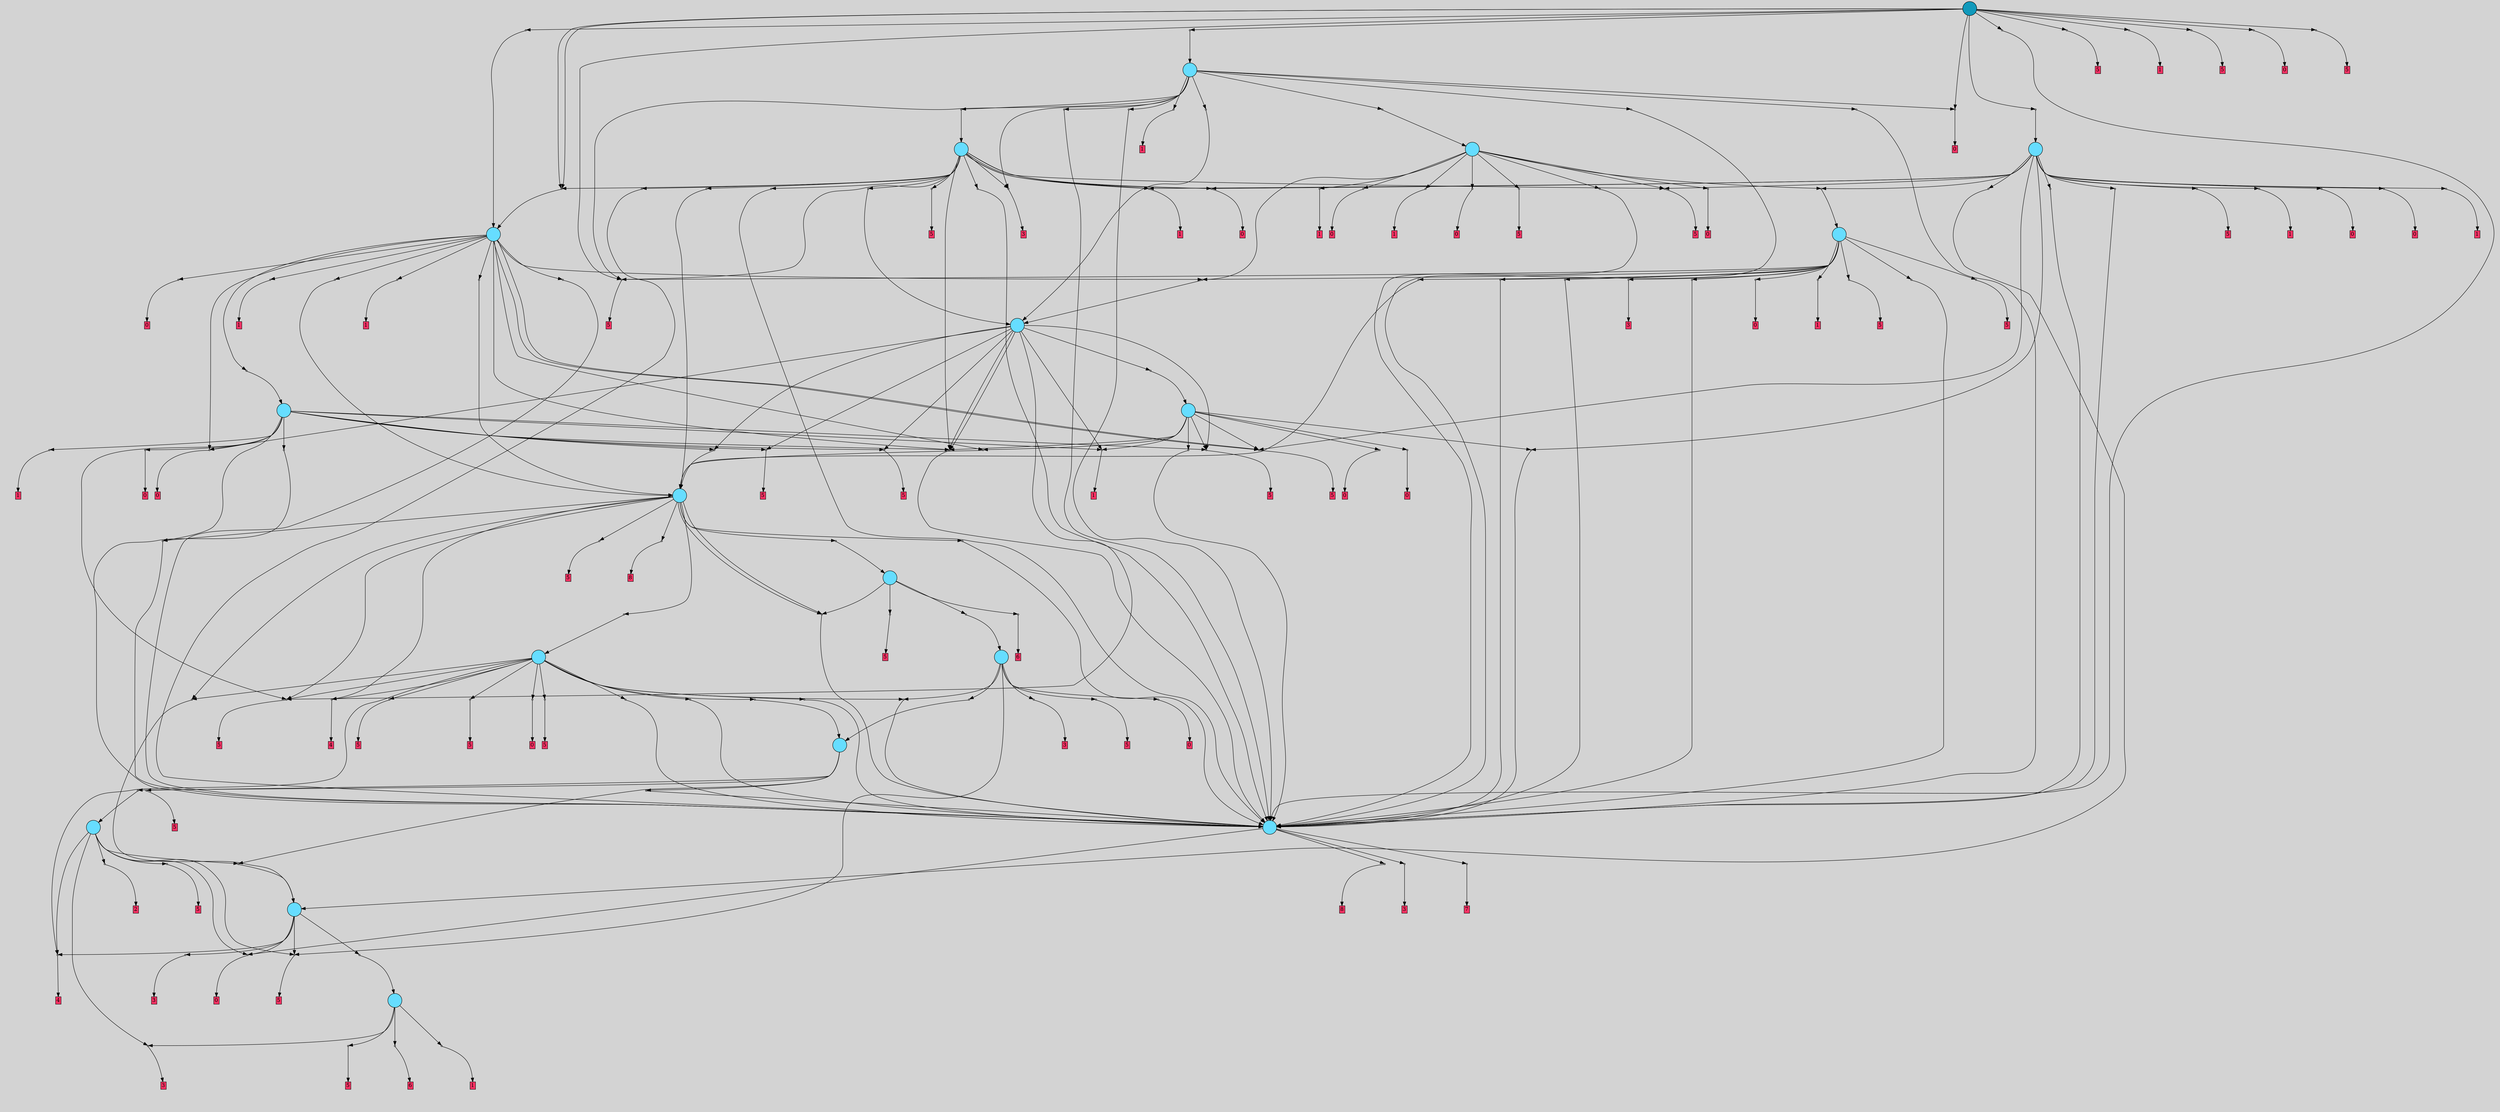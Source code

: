 // File exported with GEGELATI v1.3.1
// On the 2024-07-13 00:13:22
// With the MARL::MarlTPGGraphDotExporter
digraph{
	graph[pad = "0.212, 0.055" bgcolor = lightgray]
	node[shape=circle style = filled label = ""]
		T26 [fillcolor="#66ddff"]
		T35 [fillcolor="#66ddff"]
		T48 [fillcolor="#66ddff"]
		T61 [fillcolor="#66ddff"]
		T84 [fillcolor="#66ddff"]
		T99 [fillcolor="#66ddff"]
		T112 [fillcolor="#66ddff"]
		T195 [fillcolor="#66ddff"]
		T210 [fillcolor="#66ddff"]
		T292 [fillcolor="#66ddff"]
		T296 [fillcolor="#66ddff"]
		T305 [fillcolor="#66ddff"]
		T354 [fillcolor="#66ddff"]
		T484 [fillcolor="#66ddff"]
		T531 [fillcolor="#66ddff"]
		T562 [fillcolor="#66ddff"]
		T617 [fillcolor="#66ddff"]
		T874 [fillcolor="#66ddff"]
		T931 [fillcolor="#1199bb"]
		P25554 [fillcolor="#cccccc" shape=point] //
		I25554 [shape=box style=invis label="6|4&1|3#4|7&#92;n6|7&2|3#2|0&#92;n"]
		P25554 -> I25554[style=invis]
		A13405 [fillcolor="#ff3366" shape=box margin=0.03 width=0 height=0 label="5"]
		T26 -> P25554 -> A13405
		P25555 [fillcolor="#cccccc" shape=point] //
		I25555 [shape=box style=invis label="3|2&1|3#1|0&#92;n3|0&1|7#1|5&#92;n8|3&1|2#2|6&#92;n2|1&2|3#1|3&#92;n0|3&0|6#3|3&#92;n0|6&3|1#1|4&#92;n"]
		P25555 -> I25555[style=invis]
		A13406 [fillcolor="#ff3366" shape=box margin=0.03 width=0 height=0 label="6"]
		T26 -> P25555 -> A13406
		P25556 [fillcolor="#cccccc" shape=point] //
		I25556 [shape=box style=invis label="0|3&0|2#2|4&#92;n7|4&4|7#3|2&#92;n6|5&0|1#4|5&#92;n7|5&4|5#1|1&#92;n7|7&1|4#0|7&#92;n4|6&3|3#1|6&#92;n8|3&1|6#2|0&#92;n5|0&4|5#4|1&#92;n"]
		P25556 -> I25556[style=invis]
		A13407 [fillcolor="#ff3366" shape=box margin=0.03 width=0 height=0 label="1"]
		T26 -> P25556 -> A13407
		P25557 [fillcolor="#cccccc" shape=point] //
		I25557 [shape=box style=invis label="1|1&4|1#1|2&#92;n"]
		P25557 -> I25557[style=invis]
		A13408 [fillcolor="#ff3366" shape=box margin=0.03 width=0 height=0 label="3"]
		T26 -> P25557 -> A13408
		P25558 [fillcolor="#cccccc" shape=point] //
		I25558 [shape=box style=invis label="8|2&2|3#3|1&#92;n7|3&2|5#4|1&#92;n7|2&4|2#3|1&#92;n2|0&2|7#0|3&#92;n8|0&4|7#1|1&#92;n8|0&1|3#0|4&#92;n4|3&0|4#0|7&#92;n7|0&2|1#1|3&#92;n5|0&2|0#4|7&#92;n7|1&1|0#0|3&#92;n"]
		P25558 -> I25558[style=invis]
		A13409 [fillcolor="#ff3366" shape=box margin=0.03 width=0 height=0 label="3"]
		T35 -> P25558 -> A13409
		P25559 [fillcolor="#cccccc" shape=point] //
		I25559 [shape=box style=invis label="3|7&0|6#0|1&#92;n6|7&2|6#3|7&#92;n"]
		P25559 -> I25559[style=invis]
		A13410 [fillcolor="#ff3366" shape=box margin=0.03 width=0 height=0 label="4"]
		T35 -> P25559 -> A13410
		P25560 [fillcolor="#cccccc" shape=point] //
		I25560 [shape=box style=invis label="4|3&0|6#4|6&#92;n3|4&0|1#0|2&#92;n3|6&1|6#0|0&#92;n1|4&0|6#1|7&#92;n1|0&1|5#0|4&#92;n2|2&1|5#0|7&#92;n"]
		P25560 -> I25560[style=invis]
		T35 -> P25560 -> T26
		P25561 [fillcolor="#cccccc" shape=point] //
		I25561 [shape=box style=invis label="8|0&2|1#0|6&#92;n1|5&1|4#1|6&#92;n8|7&2|5#1|3&#92;n2|3&2|5#1|0&#92;n6|2&0|2#3|4&#92;n8|6&3|5#3|5&#92;n5|1&3|1#1|5&#92;n"]
		P25561 -> I25561[style=invis]
		A13411 [fillcolor="#ff3366" shape=box margin=0.03 width=0 height=0 label="5"]
		T35 -> P25561 -> A13411
		P25562 [fillcolor="#cccccc" shape=point] //
		I25562 [shape=box style=invis label="1|7&1|1#4|2&#92;n8|3&3|1#4|3&#92;n1|3&0|1#1|7&#92;n5|0&1|2#3|2&#92;n5|3&2|6#1|0&#92;n2|3&4|4#0|2&#92;n3|2&0|4#1|3&#92;n4|0&1|7#1|0&#92;n1|0&3|2#3|0&#92;n0|7&2|3#3|0&#92;n"]
		P25562 -> I25562[style=invis]
		A13412 [fillcolor="#ff3366" shape=box margin=0.03 width=0 height=0 label="0"]
		T35 -> P25562 -> A13412
		P25563 [fillcolor="#cccccc" shape=point] //
		I25563 [shape=box style=invis label="8|0&2|1#2|7&#92;n1|1&2|1#0|7&#92;n"]
		P25563 -> I25563[style=invis]
		A13413 [fillcolor="#ff3366" shape=box margin=0.03 width=0 height=0 label="8"]
		T48 -> P25563 -> A13413
		T48 -> P25562
		P25564 [fillcolor="#cccccc" shape=point] //
		I25564 [shape=box style=invis label="1|0&1|5#0|4&#92;n1|4&1|6#1|7&#92;n0|4&3|2#0|0&#92;n"]
		P25564 -> I25564[style=invis]
		A13414 [fillcolor="#ff3366" shape=box margin=0.03 width=0 height=0 label="3"]
		T48 -> P25564 -> A13414
		P25565 [fillcolor="#cccccc" shape=point] //
		I25565 [shape=box style=invis label="1|1&2|2#0|4&#92;n6|2&1|6#4|3&#92;n1|4&4|1#1|4&#92;n6|3&3|6#1|3&#92;n2|1&3|6#2|3&#92;n6|1&4|1#1|1&#92;n5|3&4|1#0|2&#92;n7|4&2|1#2|4&#92;n5|0&1|7#2|0&#92;n"]
		P25565 -> I25565[style=invis]
		A13415 [fillcolor="#ff3366" shape=box margin=0.03 width=0 height=0 label="7"]
		T48 -> P25565 -> A13415
		T61 -> P25561
		P25566 [fillcolor="#cccccc" shape=point] //
		I25566 [shape=box style=invis label="0|3&0|2#2|4&#92;n7|4&4|7#3|2&#92;n6|5&0|1#4|5&#92;n7|5&4|5#1|1&#92;n7|7&1|4#0|7&#92;n4|6&3|3#1|6&#92;n8|3&1|4#2|0&#92;n1|0&4|5#4|1&#92;n"]
		P25566 -> I25566[style=invis]
		T61 -> P25566 -> T35
		P25567 [fillcolor="#cccccc" shape=point] //
		I25567 [shape=box style=invis label="4|2&0|5#1|7&#92;n6|2&1|6#0|7&#92;n5|5&2|7#4|0&#92;n5|1&2|3#2|7&#92;n1|4&3|3#1|5&#92;n1|1&1|7#3|6&#92;n4|4&4|6#3|4&#92;n7|7&3|7#1|6&#92;n5|5&1|1#3|2&#92;n5|5&3|0#3|4&#92;n"]
		P25567 -> I25567[style=invis]
		A13416 [fillcolor="#ff3366" shape=box margin=0.03 width=0 height=0 label="2"]
		T61 -> P25567 -> A13416
		T61 -> P25562
		P25568 [fillcolor="#cccccc" shape=point] //
		I25568 [shape=box style=invis label="8|2&2|5#2|0&#92;n0|5&2|6#3|4&#92;n6|0&1|5#4|6&#92;n1|6&4|6#3|5&#92;n8|6&4|3#2|3&#92;n1|3&0|3#2|1&#92;n"]
		P25568 -> I25568[style=invis]
		A13417 [fillcolor="#ff3366" shape=box margin=0.03 width=0 height=0 label="5"]
		T61 -> P25568 -> A13417
		T61 -> P25559
		T61 -> P25557
		P25569 [fillcolor="#cccccc" shape=point] //
		I25569 [shape=box style=invis label="8|2&3|4#2|3&#92;n3|0&2|2#0|3&#92;n0|3&1|6#2|1&#92;n"]
		P25569 -> I25569[style=invis]
		T84 -> P25569 -> T48
		P25570 [fillcolor="#cccccc" shape=point] //
		I25570 [shape=box style=invis label="5|4&2|4#1|0&#92;n5|6&1|7#1|7&#92;n2|5&3|0#1|1&#92;n7|6&1|6#4|3&#92;n5|1&1|0#1|7&#92;n2|0&4|2#2|4&#92;n1|4&4|1#0|1&#92;n"]
		P25570 -> I25570[style=invis]
		A13418 [fillcolor="#ff3366" shape=box margin=0.03 width=0 height=0 label="5"]
		T84 -> P25570 -> A13418
		P25571 [fillcolor="#cccccc" shape=point] //
		I25571 [shape=box style=invis label="1|1&3|6#0|7&#92;n8|0&4|4#0|4&#92;n"]
		P25571 -> I25571[style=invis]
		T84 -> P25571 -> T61
		T84 -> P25566
		P25572 [fillcolor="#cccccc" shape=point] //
		I25572 [shape=box style=invis label="2|5&4|0#3|4&#92;n3|0&2|2#0|3&#92;n"]
		P25572 -> I25572[style=invis]
		T99 -> P25572 -> T48
		T99 -> P25561
		P25573 [fillcolor="#cccccc" shape=point] //
		I25573 [shape=box style=invis label="8|0&3|3#3|5&#92;n0|5&3|5#4|0&#92;n0|6&4|1#0|3&#92;n3|7&1|5#0|5&#92;n3|3&2|2#4|6&#92;n"]
		P25573 -> I25573[style=invis]
		A13419 [fillcolor="#ff3366" shape=box margin=0.03 width=0 height=0 label="5"]
		T99 -> P25573 -> A13419
		P25574 [fillcolor="#cccccc" shape=point] //
		I25574 [shape=box style=invis label="5|2&1|1#0|4&#92;n2|4&1|5#0|7&#92;n4|1&0|5#0|4&#92;n3|0&4|2#3|5&#92;n7|1&3|3#2|1&#92;n"]
		P25574 -> I25574[style=invis]
		A13420 [fillcolor="#ff3366" shape=box margin=0.03 width=0 height=0 label="0"]
		T99 -> P25574 -> A13420
		P25575 [fillcolor="#cccccc" shape=point] //
		I25575 [shape=box style=invis label="2|5&1|0#1|0&#92;n7|1&0|5#2|0&#92;n7|7&2|6#0|0&#92;n5|1&1|3#3|0&#92;n7|0&2|3#4|6&#92;n3|2&0|5#3|3&#92;n3|1&1|2#1|3&#92;n"]
		P25575 -> I25575[style=invis]
		A13421 [fillcolor="#ff3366" shape=box margin=0.03 width=0 height=0 label="3"]
		T99 -> P25575 -> A13421
		P25576 [fillcolor="#cccccc" shape=point] //
		I25576 [shape=box style=invis label="3|4&0|1#0|2&#92;n0|4&3|2#0|0&#92;n3|6&1|6#0|0&#92;n1|4&0|6#1|7&#92;n1|2&0|0#2|6&#92;n2|2&1|5#0|3&#92;n1|0&1|5#1|4&#92;n"]
		P25576 -> I25576[style=invis]
		T99 -> P25576 -> T84
		P25577 [fillcolor="#cccccc" shape=point] //
		I25577 [shape=box style=invis label="3|0&0|3#3|6&#92;n3|6&1|0#2|2&#92;n8|0&4|2#3|6&#92;n2|4&2|3#2|6&#92;n4|6&2|4#2|1&#92;n0|4&0|6#2|7&#92;n6|3&3|6#1|6&#92;n8|3&2|6#1|2&#92;n"]
		P25577 -> I25577[style=invis]
		T112 -> P25577 -> T99
		P25578 [fillcolor="#cccccc" shape=point] //
		I25578 [shape=box style=invis label="1|7&3|6#0|3&#92;n3|0&2|5#0|3&#92;n"]
		P25578 -> I25578[style=invis]
		A13422 [fillcolor="#ff3366" shape=box margin=0.03 width=0 height=0 label="6"]
		T112 -> P25578 -> A13422
		P25579 [fillcolor="#cccccc" shape=point] //
		I25579 [shape=box style=invis label="5|4&4|4#1|2&#92;n7|6&1|6#4|3&#92;n0|5&3|0#1|1&#92;n2|0&4|2#2|4&#92;n5|1&1|0#1|7&#92;n1|4&4|1#0|1&#92;n1|2&1|4#1|4&#92;n"]
		P25579 -> I25579[style=invis]
		A13423 [fillcolor="#ff3366" shape=box margin=0.03 width=0 height=0 label="5"]
		T112 -> P25579 -> A13423
		P25580 [fillcolor="#cccccc" shape=point] //
		I25580 [shape=box style=invis label="1|0&4|2#0|3&#92;n3|0&2|2#0|3&#92;n8|2&3|4#2|3&#92;n"]
		P25580 -> I25580[style=invis]
		T112 -> P25580 -> T48
		P25581 [fillcolor="#cccccc" shape=point] //
		I25581 [shape=box style=invis label="2|7&1|1#2|2&#92;n3|3&0|2#4|3&#92;n1|5&4|0#1|3&#92;n5|1&1|5#0|3&#92;n1|2&1|5#1|4&#92;n5|5&3|1#3|2&#92;n2|0&1|7#1|2&#92;n1|6&0|6#3|0&#92;n"]
		P25581 -> I25581[style=invis]
		T195 -> P25581 -> T84
		P25582 [fillcolor="#cccccc" shape=point] //
		I25582 [shape=box style=invis label="0|0&2|2#0|3&#92;n3|6&3|4#2|3&#92;n"]
		P25582 -> I25582[style=invis]
		T195 -> P25582 -> T48
		P25583 [fillcolor="#cccccc" shape=point] //
		I25583 [shape=box style=invis label="5|0&4|2#2|4&#92;n4|2&4|6#3|1&#92;n7|4&0|6#3|4&#92;n0|4&0|5#1|1&#92;n"]
		P25583 -> I25583[style=invis]
		A13424 [fillcolor="#ff3366" shape=box margin=0.03 width=0 height=0 label="5"]
		T195 -> P25583 -> A13424
		P25584 [fillcolor="#cccccc" shape=point] //
		I25584 [shape=box style=invis label="8|2&1|5#1|4&#92;n0|5&4|4#1|4&#92;n0|0&2|5#1|0&#92;n"]
		P25584 -> I25584[style=invis]
		A13425 [fillcolor="#ff3366" shape=box margin=0.03 width=0 height=0 label="4"]
		T195 -> P25584 -> A13425
		T195 -> P25572
		P25585 [fillcolor="#cccccc" shape=point] //
		I25585 [shape=box style=invis label="8|0&2|2#1|3&#92;n"]
		P25585 -> I25585[style=invis]
		T195 -> P25585 -> T48
		P25586 [fillcolor="#cccccc" shape=point] //
		I25586 [shape=box style=invis label="4|0&1|7#1|0&#92;n2|3&4|4#0|2&#92;n5|0&1|2#3|2&#92;n5|3&2|6#1|0&#92;n3|2&0|4#1|3&#92;n4|4&2|3#1|2&#92;n1|7&1|1#4|2&#92;n0|3&2|2#3|0&#92;n0|0&3|2#3|0&#92;n1|3&0|1#1|7&#92;n"]
		P25586 -> I25586[style=invis]
		A13426 [fillcolor="#ff3366" shape=box margin=0.03 width=0 height=0 label="0"]
		T195 -> P25586 -> A13426
		P25587 [fillcolor="#cccccc" shape=point] //
		I25587 [shape=box style=invis label="5|4&2|4#1|2&#92;n5|1&2|3#3|3&#92;n2|0&4|6#2|4&#92;n1|2&1|4#0|4&#92;n0|4&2|1#2|0&#92;n0|5&3|0#1|5&#92;n4|1&1|0#1|7&#92;n"]
		P25587 -> I25587[style=invis]
		A13427 [fillcolor="#ff3366" shape=box margin=0.03 width=0 height=0 label="5"]
		T195 -> P25587 -> A13427
		P25588 [fillcolor="#cccccc" shape=point] //
		I25588 [shape=box style=invis label="5|5&1|1#1|4&#92;n4|0&2|2#0|7&#92;n3|1&2|0#3|6&#92;n1|4&3|2#4|2&#92;n"]
		P25588 -> I25588[style=invis]
		T195 -> P25588 -> T48
		T195 -> P25559
		P25589 [fillcolor="#cccccc" shape=point] //
		I25589 [shape=box style=invis label="5|4&2|4#1|2&#92;n1|4&4|1#0|1&#92;n1|2&1|4#1|4&#92;n2|0&4|2#2|4&#92;n5|1&1|0#1|7&#92;n7|6&1|6#4|3&#92;n0|5&3|0#1|5&#92;n"]
		P25589 -> I25589[style=invis]
		A13428 [fillcolor="#ff3366" shape=box margin=0.03 width=0 height=0 label="5"]
		T195 -> P25589 -> A13428
		P25590 [fillcolor="#cccccc" shape=point] //
		I25590 [shape=box style=invis label="1|2&1|4#1|4&#92;n1|4&4|1#0|1&#92;n0|5&3|0#1|6&#92;n2|0&4|2#2|4&#92;n5|1&1|0#1|7&#92;n7|6&1|6#4|3&#92;n5|4&2|4#1|2&#92;n"]
		P25590 -> I25590[style=invis]
		A13429 [fillcolor="#ff3366" shape=box margin=0.03 width=0 height=0 label="5"]
		T195 -> P25590 -> A13429
		P25591 [fillcolor="#cccccc" shape=point] //
		I25591 [shape=box style=invis label="7|3&4|7#3|2&#92;n0|1&0|3#4|2&#92;n0|3&0|7#1|4&#92;n7|7&2|5#1|3&#92;n8|3&1|4#2|0&#92;n"]
		P25591 -> I25591[style=invis]
		T195 -> P25591 -> T35
		P25592 [fillcolor="#cccccc" shape=point] //
		I25592 [shape=box style=invis label="5|4&2|4#1|2&#92;n1|4&4|1#0|1&#92;n0|5&3|0#1|1&#92;n2|0&4|2#2|4&#92;n5|1&1|0#1|7&#92;n7|6&1|6#4|3&#92;n1|2&1|4#1|4&#92;n"]
		P25592 -> I25592[style=invis]
		A13430 [fillcolor="#ff3366" shape=box margin=0.03 width=0 height=0 label="5"]
		T210 -> P25592 -> A13430
		P25593 [fillcolor="#cccccc" shape=point] //
		I25593 [shape=box style=invis label="8|6&3|4#2|3&#92;n3|0&2|2#0|6&#92;n"]
		P25593 -> I25593[style=invis]
		T210 -> P25593 -> T48
		P25594 [fillcolor="#cccccc" shape=point] //
		I25594 [shape=box style=invis label="6|6&2|6#3|7&#92;n7|0&4|0#2|4&#92;n"]
		P25594 -> I25594[style=invis]
		A13431 [fillcolor="#ff3366" shape=box margin=0.03 width=0 height=0 label="8"]
		T210 -> P25594 -> A13431
		T210 -> P25580
		P25595 [fillcolor="#cccccc" shape=point] //
		I25595 [shape=box style=invis label="6|3&3|3#4|1&#92;n1|4&0|6#1|7&#92;n0|4&3|2#0|0&#92;n3|4&4|5#4|3&#92;n1|0&4|5#0|7&#92;n2|2&1|5#0|3&#92;n"]
		P25595 -> I25595[style=invis]
		T210 -> P25595 -> T112
		T210 -> P25584
		T210 -> P25589
		P25596 [fillcolor="#cccccc" shape=point] //
		I25596 [shape=box style=invis label="2|2&1|4#1|0&#92;n0|0&3|2#3|0&#92;n2|7&2|2#3|0&#92;n0|2&2|0#3|2&#92;n8|0&2|0#2|0&#92;n1|7&1|1#4|2&#92;n2|0&0|1#4|6&#92;n1|0&1|5#3|2&#92;n2|3&4|4#0|2&#92;n"]
		P25596 -> I25596[style=invis]
		T210 -> P25596 -> T195
		T210 -> P25591
		P25597 [fillcolor="#cccccc" shape=point] //
		I25597 [shape=box style=invis label="7|0&2|0#0|3&#92;n1|4&2|0#1|1&#92;n"]
		P25597 -> I25597[style=invis]
		T210 -> P25597 -> T48
		T210 -> P25580
		P25598 [fillcolor="#cccccc" shape=point] //
		I25598 [shape=box style=invis label="5|0&1|2#3|2&#92;n5|7&2|2#3|0&#92;n1|7&1|1#4|2&#92;n4|4&1|3#1|2&#92;n1|3&0|1#1|7&#92;n7|0&2|7#2|7&#92;n5|0&3|2#3|2&#92;n5|3&2|6#3|0&#92;n8|6&4|2#0|4&#92;n"]
		P25598 -> I25598[style=invis]
		A13432 [fillcolor="#ff3366" shape=box margin=0.03 width=0 height=0 label="0"]
		T292 -> P25598 -> A13432
		P25599 [fillcolor="#cccccc" shape=point] //
		I25599 [shape=box style=invis label="7|6&2|7#3|2&#92;n3|4&2|7#2|4&#92;n1|0&1|7#1|6&#92;n0|3&0|2#2|4&#92;n7|7&1|4#0|7&#92;n5|5&4|5#2|1&#92;n7|5&4|5#1|1&#92;n1|4&2|6#4|2&#92;n"]
		P25599 -> I25599[style=invis]
		A13433 [fillcolor="#ff3366" shape=box margin=0.03 width=0 height=0 label="1"]
		T292 -> P25599 -> A13433
		P25600 [fillcolor="#cccccc" shape=point] //
		I25600 [shape=box style=invis label="5|4&3|4#1|2&#92;n1|4&4|1#0|1&#92;n1|2&1|4#1|4&#92;n5|1&1|0#1|7&#92;n7|6&1|6#4|3&#92;n2|0&4|2#2|4&#92;n"]
		P25600 -> I25600[style=invis]
		A13434 [fillcolor="#ff3366" shape=box margin=0.03 width=0 height=0 label="5"]
		T292 -> P25600 -> A13434
		P25601 [fillcolor="#cccccc" shape=point] //
		I25601 [shape=box style=invis label="7|0&1|7#2|4&#92;n"]
		P25601 -> I25601[style=invis]
		T292 -> P25601 -> T48
		P25602 [fillcolor="#cccccc" shape=point] //
		I25602 [shape=box style=invis label="7|2&1|6#4|3&#92;n1|2&1|4#1|4&#92;n2|0&4|2#2|4&#92;n5|1&1|0#1|7&#92;n1|4&4|1#0|1&#92;n0|5&3|0#1|5&#92;n"]
		P25602 -> I25602[style=invis]
		A13435 [fillcolor="#ff3366" shape=box margin=0.03 width=0 height=0 label="5"]
		T292 -> P25602 -> A13435
		P25603 [fillcolor="#cccccc" shape=point] //
		I25603 [shape=box style=invis label="8|6&3|4#2|3&#92;n3|0&2|2#0|3&#92;n4|3&1|0#3|1&#92;n8|7&1|4#4|7&#92;n"]
		P25603 -> I25603[style=invis]
		T292 -> P25603 -> T48
		P25604 [fillcolor="#cccccc" shape=point] //
		I25604 [shape=box style=invis label="3|0&3|5#2|4&#92;n6|7&2|6#3|6&#92;n"]
		P25604 -> I25604[style=invis]
		T292 -> P25604 -> T210
		P25605 [fillcolor="#cccccc" shape=point] //
		I25605 [shape=box style=invis label="0|0&3|2#3|0&#92;n2|3&4|4#0|2&#92;n5|0&1|2#3|2&#92;n5|7&2|6#1|0&#92;n3|2&0|4#1|3&#92;n4|4&2|3#1|2&#92;n1|7&1|1#4|2&#92;n0|7&2|2#3|0&#92;n4|0&1|4#1|0&#92;n1|3&0|1#1|7&#92;n"]
		P25605 -> I25605[style=invis]
		A13436 [fillcolor="#ff3366" shape=box margin=0.03 width=0 height=0 label="0"]
		T292 -> P25605 -> A13436
		P25606 [fillcolor="#cccccc" shape=point] //
		I25606 [shape=box style=invis label="8|6&3|4#2|3&#92;n3|0&2|2#0|3&#92;n3|3&1|0#3|1&#92;n"]
		P25606 -> I25606[style=invis]
		T292 -> P25606 -> T48
		P25607 [fillcolor="#cccccc" shape=point] //
		I25607 [shape=box style=invis label="7|6&2|7#3|2&#92;n0|3&0|2#2|4&#92;n1|0&1|7#1|6&#92;n3|4&2|7#3|4&#92;n7|7&1|4#0|7&#92;n5|5&4|5#2|1&#92;n7|5&4|5#1|1&#92;n1|4&2|6#4|2&#92;n"]
		P25607 -> I25607[style=invis]
		A13437 [fillcolor="#ff3366" shape=box margin=0.03 width=0 height=0 label="1"]
		T296 -> P25607 -> A13437
		P25608 [fillcolor="#cccccc" shape=point] //
		I25608 [shape=box style=invis label="2|0&4|4#2|5&#92;n2|7&3|2#1|5&#92;n"]
		P25608 -> I25608[style=invis]
		T296 -> P25608 -> T48
		P25609 [fillcolor="#cccccc" shape=point] //
		I25609 [shape=box style=invis label="7|0&1|1#3|0&#92;n1|4&4|0#0|2&#92;n7|1&0|6#4|1&#92;n3|4&0|5#2|3&#92;n4|3&1|1#2|1&#92;n5|2&3|3#2|7&#92;n"]
		P25609 -> I25609[style=invis]
		A13438 [fillcolor="#ff3366" shape=box margin=0.03 width=0 height=0 label="5"]
		T296 -> P25609 -> A13438
		T296 -> P25602
		T296 -> P25603
		P25610 [fillcolor="#cccccc" shape=point] //
		I25610 [shape=box style=invis label="3|0&3|4#2|4&#92;n"]
		P25610 -> I25610[style=invis]
		T296 -> P25610 -> T210
		P25611 [fillcolor="#cccccc" shape=point] //
		I25611 [shape=box style=invis label="0|0&3|2#3|0&#92;n2|3&4|4#0|2&#92;n5|0&1|2#3|2&#92;n5|3&2|6#1|0&#92;n3|2&0|4#1|3&#92;n4|4&2|3#1|2&#92;n1|3&0|1#1|7&#92;n0|7&2|2#3|0&#92;n4|0&1|4#1|0&#92;n1|7&1|1#4|2&#92;n"]
		P25611 -> I25611[style=invis]
		A13439 [fillcolor="#ff3366" shape=box margin=0.03 width=0 height=0 label="0"]
		T296 -> P25611 -> A13439
		P25612 [fillcolor="#cccccc" shape=point] //
		I25612 [shape=box style=invis label="8|1&1|2#4|6&#92;n1|4&2|1#0|1&#92;n5|4&2|4#1|2&#92;n0|5&3|0#1|1&#92;n2|0&4|2#2|4&#92;n5|1&1|0#1|7&#92;n7|6&1|6#4|3&#92;n1|2&1|4#1|4&#92;n"]
		P25612 -> I25612[style=invis]
		A13440 [fillcolor="#ff3366" shape=box margin=0.03 width=0 height=0 label="5"]
		T296 -> P25612 -> A13440
		P25613 [fillcolor="#cccccc" shape=point] //
		I25613 [shape=box style=invis label="2|6&4|4#2|1&#92;n4|0&1|7#1|0&#92;n3|2&0|4#1|3&#92;n5|0&1|2#4|2&#92;n5|3&2|6#1|7&#92;n4|4&2|3#1|2&#92;n2|3&4|4#0|2&#92;n1|3&0|1#1|7&#92;n0|7&2|2#3|0&#92;n1|7&1|1#4|2&#92;n"]
		P25613 -> I25613[style=invis]
		A13441 [fillcolor="#ff3366" shape=box margin=0.03 width=0 height=0 label="0"]
		T296 -> P25613 -> A13441
		T296 -> P25589
		T296 -> P25599
		T296 -> P25597
		P25614 [fillcolor="#cccccc" shape=point] //
		I25614 [shape=box style=invis label="7|5&4|5#1|1&#92;n0|3&0|2#2|6&#92;n7|6&2|7#3|2&#92;n3|4&2|7#3|4&#92;n1|4&4|7#1|6&#92;n7|7&1|4#0|7&#92;n1|4&2|6#4|2&#92;n5|0&2|7#1|6&#92;n"]
		P25614 -> I25614[style=invis]
		T305 -> P25614 -> T292
		T305 -> P25609
		T305 -> P25602
		T305 -> P25603
		T305 -> P25610
		T305 -> P25611
		T305 -> P25612
		T305 -> P25589
		T305 -> P25599
		T305 -> P25603
		T354 -> P25600
		T354 -> P25603
		P25615 [fillcolor="#cccccc" shape=point] //
		I25615 [shape=box style=invis label="3|0&3|1#2|4&#92;n"]
		P25615 -> I25615[style=invis]
		T354 -> P25615 -> T305
		P25616 [fillcolor="#cccccc" shape=point] //
		I25616 [shape=box style=invis label="4|4&0|4#3|3&#92;n0|3&0|2#2|4&#92;n3|4&2|7#2|4&#92;n1|0&1|6#1|6&#92;n7|6&2|7#2|2&#92;n5|4&1|3#1|2&#92;n7|7&1|4#0|7&#92;n"]
		P25616 -> I25616[style=invis]
		A13442 [fillcolor="#ff3366" shape=box margin=0.03 width=0 height=0 label="1"]
		T354 -> P25616 -> A13442
		T354 -> P25611
		P25617 [fillcolor="#cccccc" shape=point] //
		I25617 [shape=box style=invis label="2|0&4|6#2|5&#92;n"]
		P25617 -> I25617[style=invis]
		T354 -> P25617 -> T296
		P25618 [fillcolor="#cccccc" shape=point] //
		I25618 [shape=box style=invis label="8|7&1|4#4|7&#92;n7|0&2|2#0|3&#92;n8|6&3|4#2|3&#92;n"]
		P25618 -> I25618[style=invis]
		T354 -> P25618 -> T48
		P25619 [fillcolor="#cccccc" shape=point] //
		I25619 [shape=box style=invis label="8|4&3|1#0|2&#92;n3|0&4|6#3|5&#92;n"]
		P25619 -> I25619[style=invis]
		T354 -> P25619 -> T210
		T354 -> P25604
		P25620 [fillcolor="#cccccc" shape=point] //
		I25620 [shape=box style=invis label="3|4&2|7#2|4&#92;n7|6&2|2#3|2&#92;n1|0&1|7#1|6&#92;n0|3&0|2#2|4&#92;n7|7&1|4#0|7&#92;n7|5&4|5#1|1&#92;n5|5&0|5#2|1&#92;n0|1&4|5#0|5&#92;n1|4&2|6#4|2&#92;n"]
		P25620 -> I25620[style=invis]
		A13443 [fillcolor="#ff3366" shape=box margin=0.03 width=0 height=0 label="1"]
		T354 -> P25620 -> A13443
		T354 -> P25600
		P25621 [fillcolor="#cccccc" shape=point] //
		I25621 [shape=box style=invis label="3|4&3|4#2|4&#92;n"]
		P25621 -> I25621[style=invis]
		T354 -> P25621 -> T210
		P25622 [fillcolor="#cccccc" shape=point] //
		I25622 [shape=box style=invis label="0|0&3|2#4|0&#92;n2|3&4|4#0|2&#92;n4|4&2|3#1|2&#92;n3|2&0|4#1|3&#92;n5|0&1|2#3|2&#92;n1|3&0|1#1|7&#92;n0|7&2|2#3|0&#92;n2|3&4|6#0|4&#92;n4|0&1|4#1|0&#92;n1|7&1|1#4|2&#92;n"]
		P25622 -> I25622[style=invis]
		A13444 [fillcolor="#ff3366" shape=box margin=0.03 width=0 height=0 label="0"]
		T354 -> P25622 -> A13444
		T484 -> P25615
		P25623 [fillcolor="#cccccc" shape=point] //
		I25623 [shape=box style=invis label="8|0&4|7#1|1&#92;n5|0&2|0#4|7&#92;n8|2&2|3#3|1&#92;n8|2&1|3#0|4&#92;n4|3&0|4#0|7&#92;n7|0&2|1#1|3&#92;n8|2&4|2#3|1&#92;n7|1&1|0#0|3&#92;n"]
		P25623 -> I25623[style=invis]
		A13445 [fillcolor="#ff3366" shape=box margin=0.03 width=0 height=0 label="3"]
		T484 -> P25623 -> A13445
		P25624 [fillcolor="#cccccc" shape=point] //
		I25624 [shape=box style=invis label="8|0&2|1#0|6&#92;n6|2&0|2#3|4&#92;n8|7&2|5#1|3&#92;n2|3&2|5#1|0&#92;n1|5&1|4#1|4&#92;n8|6&3|5#3|5&#92;n"]
		P25624 -> I25624[style=invis]
		A13446 [fillcolor="#ff3366" shape=box margin=0.03 width=0 height=0 label="5"]
		T484 -> P25624 -> A13446
		P25625 [fillcolor="#cccccc" shape=point] //
		I25625 [shape=box style=invis label="3|6&4|2#4|2&#92;n6|5&1|6#1|0&#92;n3|0&2|4#2|4&#92;n"]
		P25625 -> I25625[style=invis]
		T484 -> P25625 -> T210
		P25626 [fillcolor="#cccccc" shape=point] //
		I25626 [shape=box style=invis label="2|1&4|2#4|5&#92;n3|2&0|4#1|3&#92;n2|5&2|7#4|1&#92;n1|3&4|1#1|7&#92;n2|3&0|4#0|2&#92;n1|7&1|1#4|2&#92;n1|3&4|4#0|3&#92;n4|0&1|7#1|0&#92;n5|3&2|4#1|7&#92;n5|0&1|2#4|2&#92;n"]
		P25626 -> I25626[style=invis]
		A13447 [fillcolor="#ff3366" shape=box margin=0.03 width=0 height=0 label="0"]
		T484 -> P25626 -> A13447
		P25627 [fillcolor="#cccccc" shape=point] //
		I25627 [shape=box style=invis label="3|0&2|2#0|3&#92;n8|7&1|4#4|7&#92;n3|6&3|6#2|3&#92;n"]
		P25627 -> I25627[style=invis]
		T484 -> P25627 -> T48
		P25628 [fillcolor="#cccccc" shape=point] //
		I25628 [shape=box style=invis label="5|1&4|7#2|2&#92;n3|4&1|3#2|1&#92;n1|4&2|6#4|2&#92;n1|0&1|3#1|6&#92;n3|4&2|7#2|4&#92;n0|3&0|2#2|4&#92;n7|7&1|4#0|7&#92;n5|5&0|5#2|1&#92;n0|1&4|5#0|5&#92;n7|6&2|2#3|2&#92;n"]
		P25628 -> I25628[style=invis]
		A13448 [fillcolor="#ff3366" shape=box margin=0.03 width=0 height=0 label="1"]
		T484 -> P25628 -> A13448
		P25629 [fillcolor="#cccccc" shape=point] //
		I25629 [shape=box style=invis label="7|6&1|6#4|3&#92;n1|4&4|1#0|1&#92;n2|0&4|6#2|5&#92;n1|2&1|4#1|4&#92;n5|4&2|4#1|2&#92;n1|1&1|0#1|7&#92;n"]
		P25629 -> I25629[style=invis]
		A13449 [fillcolor="#ff3366" shape=box margin=0.03 width=0 height=0 label="5"]
		T484 -> P25629 -> A13449
		P25630 [fillcolor="#cccccc" shape=point] //
		I25630 [shape=box style=invis label="8|0&2|2#1|3&#92;n1|1&1|0#4|3&#92;n"]
		P25630 -> I25630[style=invis]
		T484 -> P25630 -> T48
		P25631 [fillcolor="#cccccc" shape=point] //
		I25631 [shape=box style=invis label="8|7&1|4#4|7&#92;n3|0&2|5#0|3&#92;n8|6&3|4#2|3&#92;n"]
		P25631 -> I25631[style=invis]
		T484 -> P25631 -> T48
		P25632 [fillcolor="#cccccc" shape=point] //
		I25632 [shape=box style=invis label="0|4&0|5#2|1&#92;n4|2&4|6#3|1&#92;n7|4&0|6#3|4&#92;n5|0&4|2#2|4&#92;n"]
		P25632 -> I25632[style=invis]
		A13450 [fillcolor="#ff3366" shape=box margin=0.03 width=0 height=0 label="5"]
		T484 -> P25632 -> A13450
		P25633 [fillcolor="#cccccc" shape=point] //
		I25633 [shape=box style=invis label="8|7&1|4#4|7&#92;n2|6&3|1#0|6&#92;n3|0&2|2#0|3&#92;n8|6&3|6#2|3&#92;n"]
		P25633 -> I25633[style=invis]
		T484 -> P25633 -> T48
		P25634 [fillcolor="#cccccc" shape=point] //
		I25634 [shape=box style=invis label="4|4&0|4#3|3&#92;n8|2&4|6#3|3&#92;n1|0&1|6#1|6&#92;n3|4&2|7#2|4&#92;n0|3&0|7#2|4&#92;n7|6&2|7#2|2&#92;n7|7&1|4#0|7&#92;n"]
		P25634 -> I25634[style=invis]
		A13451 [fillcolor="#ff3366" shape=box margin=0.03 width=0 height=0 label="1"]
		T531 -> P25634 -> A13451
		P25635 [fillcolor="#cccccc" shape=point] //
		I25635 [shape=box style=invis label="2|6&4|4#2|1&#92;n3|2&0|4#0|3&#92;n0|7&0|2#3|0&#92;n4|0&1|7#1|0&#92;n5|3&2|6#1|7&#92;n4|4&2|3#1|2&#92;n2|3&4|4#0|2&#92;n1|3&0|1#1|7&#92;n3|0&1|2#4|3&#92;n1|7&1|1#4|2&#92;n"]
		P25635 -> I25635[style=invis]
		A13452 [fillcolor="#ff3366" shape=box margin=0.03 width=0 height=0 label="0"]
		T531 -> P25635 -> A13452
		P25636 [fillcolor="#cccccc" shape=point] //
		I25636 [shape=box style=invis label="4|6&2|0#4|7&#92;n6|2&0|2#3|4&#92;n8|7&2|5#1|3&#92;n2|3&2|5#1|0&#92;n8|0&2|1#0|6&#92;n8|6&3|3#3|5&#92;n"]
		P25636 -> I25636[style=invis]
		A13453 [fillcolor="#ff3366" shape=box margin=0.03 width=0 height=0 label="5"]
		T531 -> P25636 -> A13453
		P25637 [fillcolor="#cccccc" shape=point] //
		I25637 [shape=box style=invis label="7|0&2|6#1|7&#92;n4|6&4|7#4|1&#92;n2|1&3|0#3|2&#92;n"]
		P25637 -> I25637[style=invis]
		A13454 [fillcolor="#ff3366" shape=box margin=0.03 width=0 height=0 label="5"]
		T531 -> P25637 -> A13454
		P25638 [fillcolor="#cccccc" shape=point] //
		I25638 [shape=box style=invis label="1|3&4|4#1|3&#92;n2|3&0|4#0|2&#92;n2|1&2|1#0|3&#92;n8|7&4|4#1|6&#92;n6|0&1|3#1|0&#92;n"]
		P25638 -> I25638[style=invis]
		A13455 [fillcolor="#ff3366" shape=box margin=0.03 width=0 height=0 label="0"]
		T531 -> P25638 -> A13455
		P25639 [fillcolor="#cccccc" shape=point] //
		I25639 [shape=box style=invis label="0|3&0|2#0|4&#92;n2|5&0|0#1|0&#92;n6|3&0|2#0|6&#92;n1|0&0|7#1|6&#92;n2|4&0|1#1|5&#92;n2|6&0|6#1|6&#92;n7|6&2|6#3|2&#92;n7|4&2|5#0|7&#92;n7|7&1|5#0|7&#92;n"]
		P25639 -> I25639[style=invis]
		A13456 [fillcolor="#ff3366" shape=box margin=0.03 width=0 height=0 label="1"]
		T531 -> P25639 -> A13456
		T531 -> P25615
		P25640 [fillcolor="#cccccc" shape=point] //
		I25640 [shape=box style=invis label="8|6&3|4#2|6&#92;n8|7&1|4#4|7&#92;n8|0&2|5#0|3&#92;n8|5&2|3#3|0&#92;n6|4&4|4#3|2&#92;n"]
		P25640 -> I25640[style=invis]
		T531 -> P25640 -> T48
		P25641 [fillcolor="#cccccc" shape=point] //
		I25641 [shape=box style=invis label="0|3&1|4#0|7&#92;n5|0&0|4#1|1&#92;n2|0&1|4#2|1&#92;n8|7&1|4#4|7&#92;n"]
		P25641 -> I25641[style=invis]
		T531 -> P25641 -> T484
		P25642 [fillcolor="#cccccc" shape=point] //
		I25642 [shape=box style=invis label="0|7&3|2#3|4&#92;n5|0&1|2#4|5&#92;n6|7&3|7#2|0&#92;n6|5&3|4#1|4&#92;n3|4&0|4#1|3&#92;n6|0&2|7#4|4&#92;n6|7&1|1#4|2&#92;n"]
		P25642 -> I25642[style=invis]
		A13457 [fillcolor="#ff3366" shape=box margin=0.03 width=0 height=0 label="0"]
		T531 -> P25642 -> A13457
		P25643 [fillcolor="#cccccc" shape=point] //
		I25643 [shape=box style=invis label="5|4&4|0#2|6&#92;n4|4&0|6#1|4&#92;n6|3&1|5#2|3&#92;n4|7&0|5#2|0&#92;n3|6&4|2#4|4&#92;n4|0&2|3#4|6&#92;n7|5&1|6#1|4&#92;n"]
		P25643 -> I25643[style=invis]
		T562 -> P25643 -> T210
		P25644 [fillcolor="#cccccc" shape=point] //
		I25644 [shape=box style=invis label="5|1&4|7#2|2&#92;n7|6&2|2#3|2&#92;n1|4&2|6#4|2&#92;n1|0&1|3#1|6&#92;n3|4&2|7#2|4&#92;n0|3&0|2#2|4&#92;n7|7&1|4#0|7&#92;n5|5&0|5#2|1&#92;n0|1&0|5#0|5&#92;n3|4&1|3#2|1&#92;n"]
		P25644 -> I25644[style=invis]
		A13458 [fillcolor="#ff3366" shape=box margin=0.03 width=0 height=0 label="1"]
		T562 -> P25644 -> A13458
		P25645 [fillcolor="#cccccc" shape=point] //
		I25645 [shape=box style=invis label="8|6&3|4#2|5&#92;n8|7&1|4#4|7&#92;n3|0&2|5#0|3&#92;n1|6&1|3#4|7&#92;n"]
		P25645 -> I25645[style=invis]
		T562 -> P25645 -> T48
		P25646 [fillcolor="#cccccc" shape=point] //
		I25646 [shape=box style=invis label="3|0&3|1#3|4&#92;n1|6&4|6#0|2&#92;n3|6&4|4#2|3&#92;n"]
		P25646 -> I25646[style=invis]
		T562 -> P25646 -> T305
		P25647 [fillcolor="#cccccc" shape=point] //
		I25647 [shape=box style=invis label="7|3&3|2#0|7&#92;n0|0&0|3#1|7&#92;n7|2&4|0#3|6&#92;n3|5&3|3#2|2&#92;n"]
		P25647 -> I25647[style=invis]
		T562 -> P25647 -> T354
		T562 -> P25624
		P25648 [fillcolor="#cccccc" shape=point] //
		I25648 [shape=box style=invis label="1|0&0|6#4|0&#92;n6|0&0|0#1|1&#92;n0|5&4|3#0|5&#92;n6|2&4|0#0|7&#92;n7|7&1|3#4|0&#92;n2|7&2|1#2|7&#92;n1|5&2|3#3|5&#92;n1|1&0|0#1|7&#92;n"]
		P25648 -> I25648[style=invis]
		A13459 [fillcolor="#ff3366" shape=box margin=0.03 width=0 height=0 label="5"]
		T562 -> P25648 -> A13459
		T562 -> P25637
		P25649 [fillcolor="#cccccc" shape=point] //
		I25649 [shape=box style=invis label="4|0&2|2#0|0&#92;n8|0&2|2#1|3&#92;n1|5&1|0#4|3&#92;n"]
		P25649 -> I25649[style=invis]
		T562 -> P25649 -> T48
		P25650 [fillcolor="#cccccc" shape=point] //
		I25650 [shape=box style=invis label="4|4&2|3#1|2&#92;n3|2&0|4#0|3&#92;n2|6&4|4#2|1&#92;n4|0&1|7#1|0&#92;n0|7&1|2#3|5&#92;n2|3&4|4#0|2&#92;n1|3&0|1#1|7&#92;n3|0&1|2#4|3&#92;n1|7&1|1#4|2&#92;n"]
		P25650 -> I25650[style=invis]
		A13460 [fillcolor="#ff3366" shape=box margin=0.03 width=0 height=0 label="0"]
		T562 -> P25650 -> A13460
		T562 -> P25644
		P25651 [fillcolor="#cccccc" shape=point] //
		I25651 [shape=box style=invis label="7|4&1|5#0|6&#92;n3|0&2|2#0|3&#92;n3|3&1|0#3|1&#92;n"]
		P25651 -> I25651[style=invis]
		T562 -> P25651 -> T48
		T562 -> P25603
		T562 -> P25650
		P25652 [fillcolor="#cccccc" shape=point] //
		I25652 [shape=box style=invis label="8|0&4|7#1|1&#92;n5|0&2|0#4|6&#92;n8|2&1|3#0|4&#92;n8|2&2|3#3|1&#92;n4|3&0|4#0|7&#92;n4|4&0|3#0|5&#92;n7|0&2|1#1|3&#92;n8|2&4|2#3|1&#92;n7|1&1|0#0|3&#92;n"]
		P25652 -> I25652[style=invis]
		A13461 [fillcolor="#ff3366" shape=box margin=0.03 width=0 height=0 label="3"]
		T562 -> P25652 -> A13461
		P25653 [fillcolor="#cccccc" shape=point] //
		I25653 [shape=box style=invis label="4|4&0|4#3|3&#92;n3|4&2|7#2|4&#92;n1|0&1|6#1|6&#92;n7|6&2|7#2|2&#92;n0|2&0|7#2|4&#92;n6|6&1|1#4|1&#92;n6|2&4|6#3|3&#92;n"]
		P25653 -> I25653[style=invis]
		A13462 [fillcolor="#ff3366" shape=box margin=0.03 width=0 height=0 label="1"]
		T617 -> P25653 -> A13462
		P25654 [fillcolor="#cccccc" shape=point] //
		I25654 [shape=box style=invis label="2|6&4|4#2|1&#92;n3|2&0|4#0|3&#92;n4|4&2|3#1|2&#92;n4|0&1|7#1|0&#92;n5|3&2|6#1|7&#92;n0|7&0|2#3|0&#92;n2|4&4|4#0|2&#92;n1|3&0|1#1|7&#92;n3|0&1|2#4|3&#92;n1|7&1|1#4|2&#92;n"]
		P25654 -> I25654[style=invis]
		A13463 [fillcolor="#ff3366" shape=box margin=0.03 width=0 height=0 label="0"]
		T617 -> P25654 -> A13463
		T617 -> P25637
		T617 -> P25641
		P25655 [fillcolor="#cccccc" shape=point] //
		I25655 [shape=box style=invis label="6|7&1|1#4|2&#92;n6|5&1|4#1|4&#92;n0|2&4|0#3|2&#92;n4|3&3|4#4|6&#92;n1|3&4|2#0|4&#92;n1|0&1|2#4|5&#92;n3|4&0|4#1|3&#92;n1|7&3|7#2|0&#92;n6|0&2|6#4|4&#92;n0|7&3|2#3|4&#92;n"]
		P25655 -> I25655[style=invis]
		A13464 [fillcolor="#ff3366" shape=box margin=0.03 width=0 height=0 label="0"]
		T617 -> P25655 -> A13464
		P25656 [fillcolor="#cccccc" shape=point] //
		I25656 [shape=box style=invis label="8|7&1|4#4|4&#92;n7|0&2|2#0|3&#92;n8|6&3|4#2|3&#92;n3|6&3|0#0|2&#92;n"]
		P25656 -> I25656[style=invis]
		T617 -> P25656 -> T48
		P25657 [fillcolor="#cccccc" shape=point] //
		I25657 [shape=box style=invis label="5|3&0|5#0|6&#92;n3|3&1|1#2|0&#92;n4|0&0|7#1|6&#92;n2|5&0|3#1|0&#92;n4|2&2|0#1|0&#92;n3|4&0|5#3|7&#92;n0|3&3|2#0|4&#92;n2|0&4|6#1|6&#92;n"]
		P25657 -> I25657[style=invis]
		A13465 [fillcolor="#ff3366" shape=box margin=0.03 width=0 height=0 label="1"]
		T617 -> P25657 -> A13465
		T617 -> P25606
		P25658 [fillcolor="#cccccc" shape=point] //
		I25658 [shape=box style=invis label="8|0&2|1#0|6&#92;n6|2&0|2#3|4&#92;n8|6&3|5#3|5&#92;n1|5&1|4#1|4&#92;n8|7&3|5#1|3&#92;n2|7&0|2#3|0&#92;n"]
		P25658 -> I25658[style=invis]
		A13466 [fillcolor="#ff3366" shape=box margin=0.03 width=0 height=0 label="5"]
		T617 -> P25658 -> A13466
		T617 -> P25644
		P25659 [fillcolor="#cccccc" shape=point] //
		I25659 [shape=box style=invis label="6|1&2|3#4|6&#92;n8|6&3|4#2|3&#92;n7|0&2|2#0|3&#92;n8|4&1|4#4|4&#92;n3|6&3|0#0|2&#92;n"]
		P25659 -> I25659[style=invis]
		T617 -> P25659 -> T48
		T617 -> P25600
		T617 -> P25650
		P25660 [fillcolor="#cccccc" shape=point] //
		I25660 [shape=box style=invis label="7|0&2|5#1|3&#92;n0|3&0|7#1|4&#92;n7|3&4|7#3|2&#92;n8|3&1|4#2|0&#92;n0|3&4|7#1|4&#92;n"]
		P25660 -> I25660[style=invis]
		T617 -> P25660 -> T35
		P25661 [fillcolor="#cccccc" shape=point] //
		I25661 [shape=box style=invis label="8|7&3|4#2|5&#92;n8|7&1|4#4|7&#92;n3|0&2|5#0|3&#92;n4|6&4|4#0|5&#92;n"]
		P25661 -> I25661[style=invis]
		T874 -> P25661 -> T48
		P25662 [fillcolor="#cccccc" shape=point] //
		I25662 [shape=box style=invis label="2|5&4|1#4|3&#92;n1|6&1|1#0|0&#92;n2|6&3|4#1|7&#92;n6|0&0|6#2|4&#92;n0|6&3|1#0|3&#92;n"]
		P25662 -> I25662[style=invis]
		T874 -> P25662 -> T48
		P25663 [fillcolor="#cccccc" shape=point] //
		I25663 [shape=box style=invis label="5|1&4|7#2|2&#92;n2|7&0|0#1|7&#92;n1|4&4|6#0|6&#92;n3|0&2|7#2|4&#92;n7|5&2|2#3|2&#92;n0|3&3|2#0|1&#92;n7|5&1|4#0|7&#92;n0|3&3|0#2|4&#92;n"]
		P25663 -> I25663[style=invis]
		T874 -> P25663 -> T531
		P25664 [fillcolor="#cccccc" shape=point] //
		I25664 [shape=box style=invis label="8|1&0|0#4|3&#92;n6|0&2|7#1|7&#92;n8|6&3|1#4|1&#92;n"]
		P25664 -> I25664[style=invis]
		T874 -> P25664 -> T48
		P25665 [fillcolor="#cccccc" shape=point] //
		I25665 [shape=box style=invis label="3|0&3|1#2|4&#92;n2|7&2|4#2|1&#92;n8|5&2|6#0|1&#92;n"]
		P25665 -> I25665[style=invis]
		T874 -> P25665 -> T305
		P25666 [fillcolor="#cccccc" shape=point] //
		I25666 [shape=box style=invis label="0|5&4|5#0|0&#92;n5|4&0|4#3|2&#92;n4|3&2|1#3|4&#92;n2|0&4|3#1|6&#92;n2|7&2|6#1|5&#92;n3|4&0|0#1|7&#92;n"]
		P25666 -> I25666[style=invis]
		T874 -> P25666 -> T562
		T874 -> P25624
		T874 -> P25652
		P25667 [fillcolor="#cccccc" shape=point] //
		I25667 [shape=box style=invis label="3|4&2|7#2|4&#92;n1|0&3|3#1|6&#92;n5|1&4|7#2|2&#92;n1|4&2|5#0|2&#92;n0|3&0|2#2|4&#92;n0|1&0|5#0|5&#92;n3|4&1|3#2|1&#92;n"]
		P25667 -> I25667[style=invis]
		A13467 [fillcolor="#ff3366" shape=box margin=0.03 width=0 height=0 label="1"]
		T874 -> P25667 -> A13467
		P25668 [fillcolor="#cccccc" shape=point] //
		I25668 [shape=box style=invis label="5|4&4|0#2|6&#92;n4|4&0|6#1|4&#92;n6|3&1|5#2|3&#92;n1|7&0|5#2|0&#92;n7|5&1|6#1|4&#92;n4|0&2|3#4|6&#92;n3|6&4|2#4|4&#92;n"]
		P25668 -> I25668[style=invis]
		A13468 [fillcolor="#ff3366" shape=box margin=0.03 width=0 height=0 label="0"]
		T874 -> P25668 -> A13468
		P25669 [fillcolor="#cccccc" shape=point] //
		I25669 [shape=box style=invis label="2|5&4|1#4|3&#92;n2|0&2|2#3|5&#92;n8|6&3|4#1|7&#92;n1|7&1|1#0|0&#92;n"]
		P25669 -> I25669[style=invis]
		T874 -> P25669 -> T48
		P25670 [fillcolor="#cccccc" shape=point] //
		I25670 [shape=box style=invis label="3|0&2|5#0|3&#92;n8|7&1|4#4|5&#92;n0|7&3|1#1|1&#92;n8|6&3|4#2|5&#92;n"]
		P25670 -> I25670[style=invis]
		T931 -> P25670 -> T48
		P25671 [fillcolor="#cccccc" shape=point] //
		I25671 [shape=box style=invis label="1|7&1|1#0|0&#92;n1|6&3|2#0|4&#92;n2|5&4|1#4|3&#92;n6|6&4|4#1|0&#92;n5|6&3|4#1|7&#92;n2|0&2|2#3|5&#92;n"]
		P25671 -> I25671[style=invis]
		T931 -> P25671 -> T874
		T931 -> P25624
		P25672 [fillcolor="#cccccc" shape=point] //
		I25672 [shape=box style=invis label="1|2&1|4#1|6&#92;n1|1&3|5#3|2&#92;n3|0&0|2#3|2&#92;n3|1&1|3#2|5&#92;n8|6&3|5#1|5&#92;n6|6&2|3#2|2&#92;n2|1&0|3#3|6&#92;n3|1&4|1#1|6&#92;n"]
		P25672 -> I25672[style=invis]
		A13469 [fillcolor="#ff3366" shape=box margin=0.03 width=0 height=0 label="5"]
		T931 -> P25672 -> A13469
		P25673 [fillcolor="#cccccc" shape=point] //
		I25673 [shape=box style=invis label="3|4&2|7#2|4&#92;n1|0&3|3#1|6&#92;n1|4&2|6#0|2&#92;n5|1&4|7#2|2&#92;n7|6&2|2#3|2&#92;n0|3&0|2#2|4&#92;n0|1&0|5#0|5&#92;n3|4&1|3#2|1&#92;n"]
		P25673 -> I25673[style=invis]
		A13470 [fillcolor="#ff3366" shape=box margin=0.03 width=0 height=0 label="1"]
		T931 -> P25673 -> A13470
		T931 -> P25647
		P25674 [fillcolor="#cccccc" shape=point] //
		I25674 [shape=box style=invis label="8|7&2|5#1|3&#92;n6|2&0|2#3|4&#92;n8|0&2|1#0|6&#92;n2|3&2|5#1|0&#92;n1|5&2|4#1|4&#92;n8|6&3|5#3|5&#92;n"]
		P25674 -> I25674[style=invis]
		T931 -> P25674 -> T617
		P25675 [fillcolor="#cccccc" shape=point] //
		I25675 [shape=box style=invis label="3|5&3|3#2|6&#92;n7|2&4|0#3|6&#92;n3|4&2|6#3|5&#92;n0|0&0|3#1|7&#92;n"]
		P25675 -> I25675[style=invis]
		T931 -> P25675 -> T354
		P25676 [fillcolor="#cccccc" shape=point] //
		I25676 [shape=box style=invis label="1|0&4|7#0|7&#92;n2|4&4|5#3|4&#92;n2|0&4|6#0|5&#92;n7|1&1|1#4|7&#92;n5|4&3|4#1|2&#92;n6|0&2|0#4|3&#92;n7|0&0|7#3|7&#92;n"]
		P25676 -> I25676[style=invis]
		A13471 [fillcolor="#ff3366" shape=box margin=0.03 width=0 height=0 label="5"]
		T931 -> P25676 -> A13471
		T931 -> P25668
		P25677 [fillcolor="#cccccc" shape=point] //
		I25677 [shape=box style=invis label="6|3&1|5#2|3&#92;n6|2&3|7#4|7&#92;n4|4&0|6#1|4&#92;n3|6&4|2#4|2&#92;n7|5&1|6#1|4&#92;n4|0&2|3#4|6&#92;n1|7&0|5#2|0&#92;n"]
		P25677 -> I25677[style=invis]
		A13472 [fillcolor="#ff3366" shape=box margin=0.03 width=0 height=0 label="0"]
		T931 -> P25677 -> A13472
		P25678 [fillcolor="#cccccc" shape=point] //
		I25678 [shape=box style=invis label="8|6&3|5#3|5&#92;n3|0&4|1#1|3&#92;n5|3&2|4#3|6&#92;n1|5&1|4#1|6&#92;n2|4&0|3#3|6&#92;n4|6&1|7#1|6&#92;n7|7&0|5#3|3&#92;n8|7&4|5#1|3&#92;n"]
		P25678 -> I25678[style=invis]
		A13473 [fillcolor="#ff3366" shape=box margin=0.03 width=0 height=0 label="5"]
		T931 -> P25678 -> A13473
		T931 -> P25647
		{ rank= same T931 }
}
